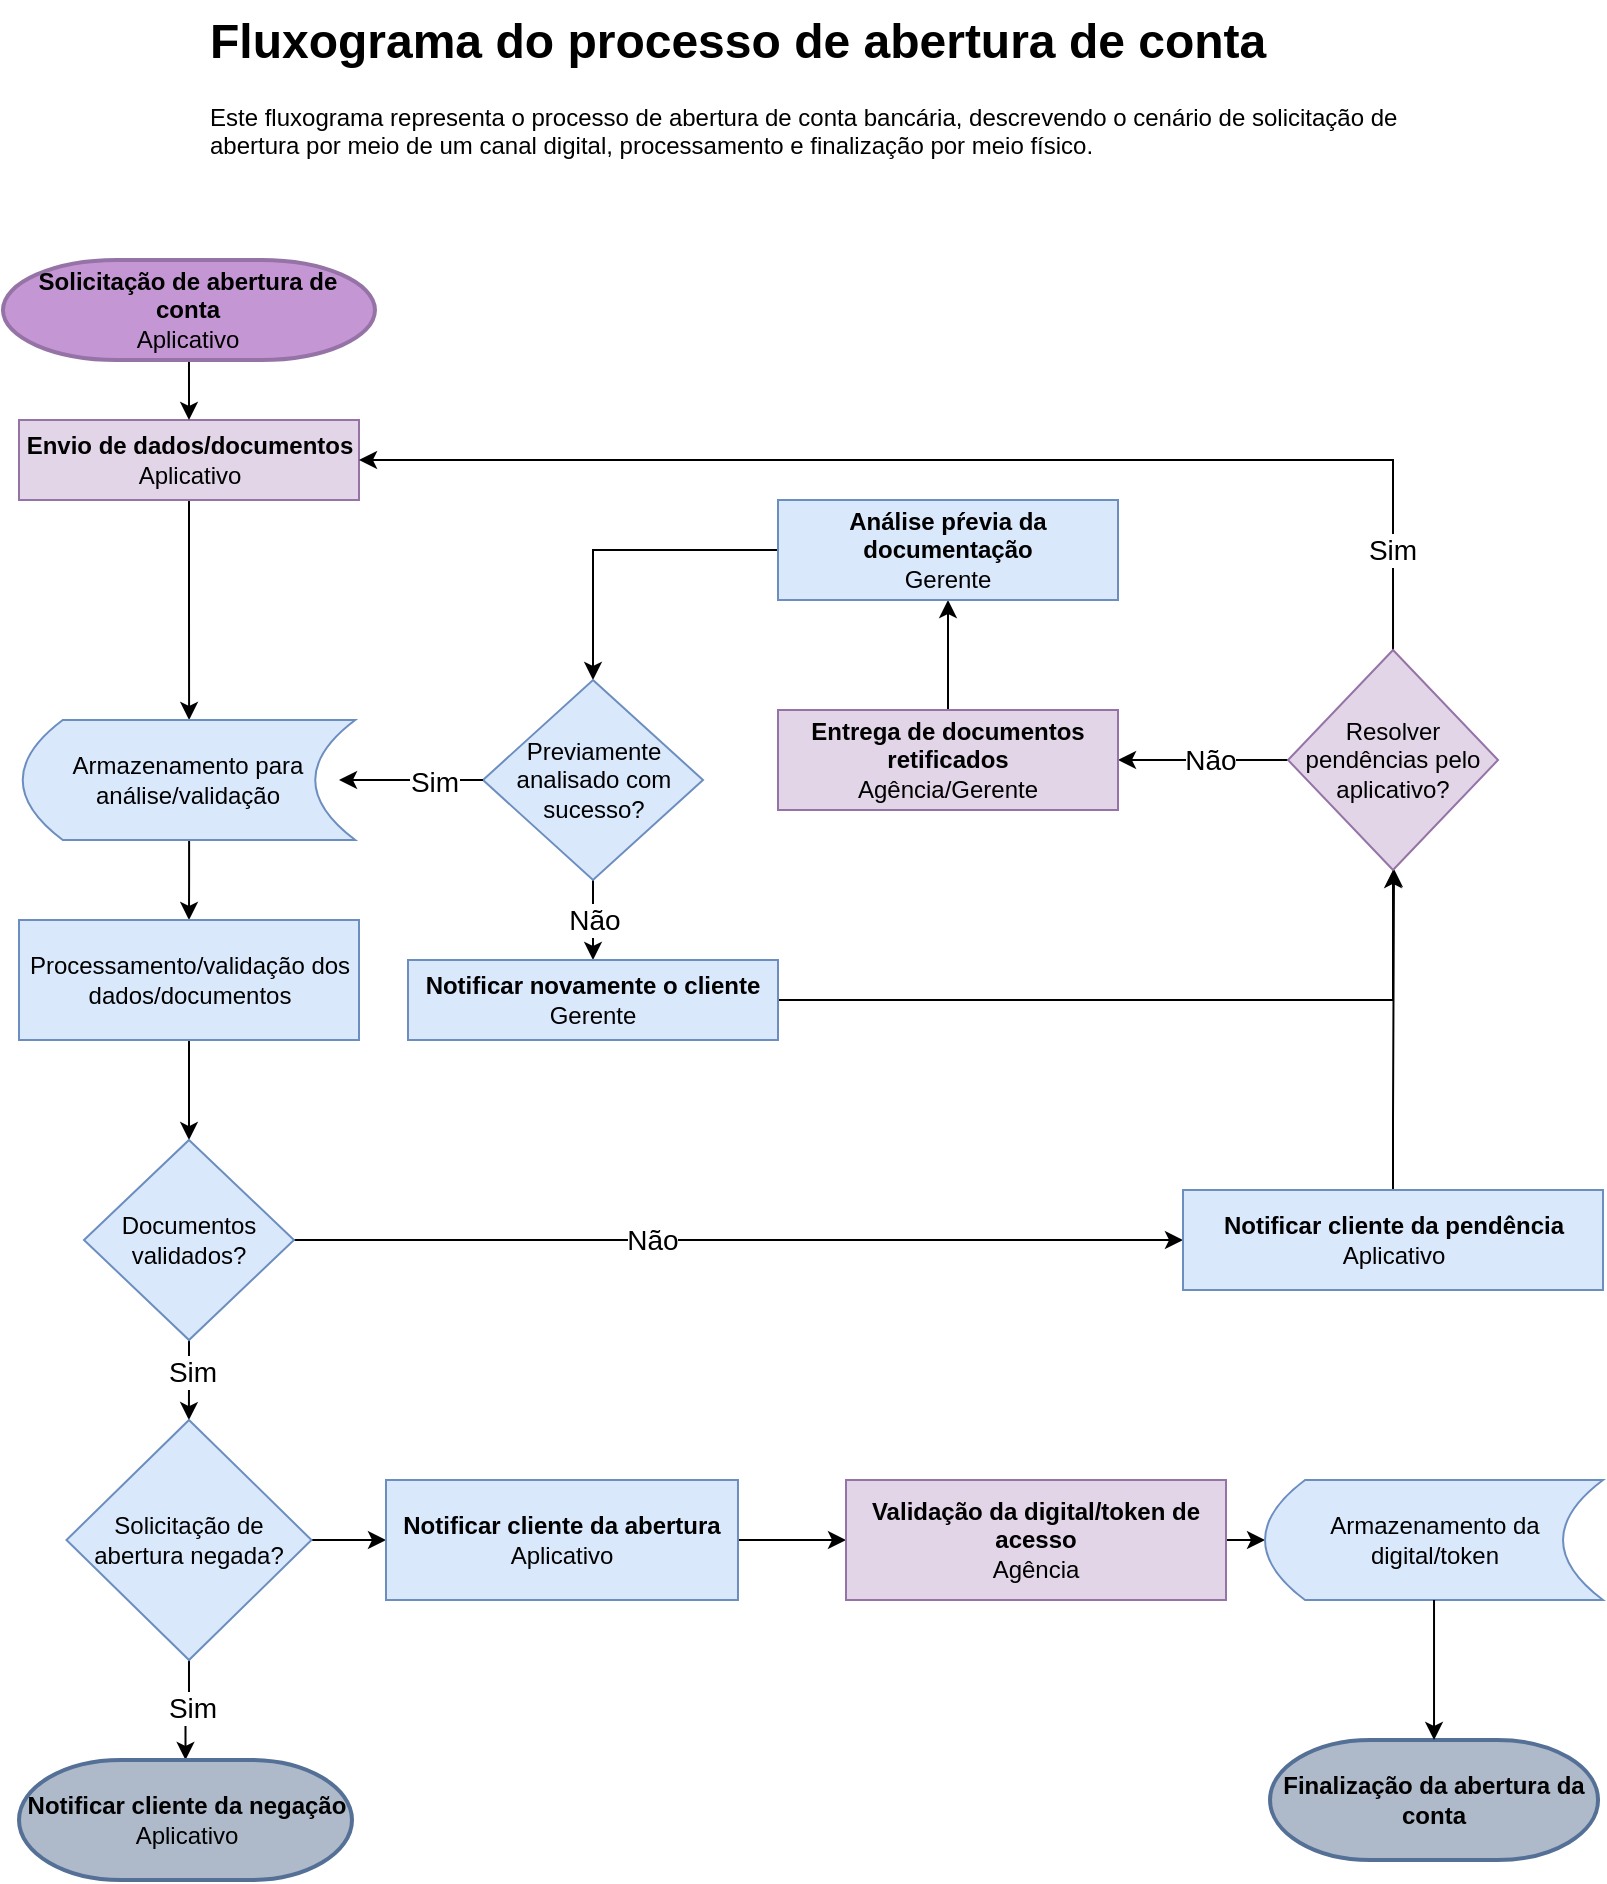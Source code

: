 <mxfile version="24.2.2" type="github">
  <diagram name="Página-1" id="sAMAr2vy35mOlVUHSsa4">
    <mxGraphModel dx="1122" dy="689" grid="1" gridSize="10" guides="1" tooltips="1" connect="1" arrows="1" fold="1" page="1" pageScale="1" pageWidth="827" pageHeight="1169" math="0" shadow="0">
      <root>
        <mxCell id="0" />
        <mxCell id="1" parent="0" />
        <mxCell id="zvZUPfMolD2kg06sg28C-1" value="&lt;h1 style=&quot;margin-top: 0px;&quot;&gt;Fluxograma do processo de abertura de conta&lt;/h1&gt;&lt;p&gt;Este fluxograma representa o processo de abertura de conta bancária, descrevendo o cenário de solicitação de abertura por meio de um canal digital, processamento e finalização por meio físico.&lt;/p&gt;" style="text;html=1;whiteSpace=wrap;overflow=hidden;rounded=0;" vertex="1" parent="1">
          <mxGeometry x="110" width="630" height="130" as="geometry" />
        </mxCell>
        <mxCell id="zvZUPfMolD2kg06sg28C-5" value="" style="edgeStyle=orthogonalEdgeStyle;rounded=0;orthogonalLoop=1;jettySize=auto;html=1;" edge="1" parent="1" source="zvZUPfMolD2kg06sg28C-3" target="zvZUPfMolD2kg06sg28C-4">
          <mxGeometry relative="1" as="geometry" />
        </mxCell>
        <mxCell id="zvZUPfMolD2kg06sg28C-3" value="&lt;b&gt;Envio de dados/documentos&lt;/b&gt;&lt;div&gt;Aplicativo&lt;/div&gt;" style="rounded=0;whiteSpace=wrap;html=1;fillColor=#e1d5e7;strokeColor=#9673a6;" vertex="1" parent="1">
          <mxGeometry x="16.5" y="210" width="170" height="40" as="geometry" />
        </mxCell>
        <mxCell id="zvZUPfMolD2kg06sg28C-7" value="" style="edgeStyle=orthogonalEdgeStyle;rounded=0;orthogonalLoop=1;jettySize=auto;html=1;" edge="1" parent="1" source="zvZUPfMolD2kg06sg28C-4" target="zvZUPfMolD2kg06sg28C-6">
          <mxGeometry relative="1" as="geometry" />
        </mxCell>
        <mxCell id="zvZUPfMolD2kg06sg28C-4" value="&lt;div style=&quot;&quot;&gt;&lt;span style=&quot;background-color: initial;&quot;&gt;Armazenamento para análise/validação&lt;/span&gt;&lt;/div&gt;" style="shape=dataStorage;whiteSpace=wrap;html=1;fixedSize=1;align=center;fillColor=#dae8fc;strokeColor=#6c8ebf;" vertex="1" parent="1">
          <mxGeometry x="18.37" y="360" width="166.25" height="60" as="geometry" />
        </mxCell>
        <mxCell id="zvZUPfMolD2kg06sg28C-9" value="" style="edgeStyle=orthogonalEdgeStyle;rounded=0;orthogonalLoop=1;jettySize=auto;html=1;" edge="1" parent="1" source="zvZUPfMolD2kg06sg28C-6" target="zvZUPfMolD2kg06sg28C-8">
          <mxGeometry relative="1" as="geometry" />
        </mxCell>
        <mxCell id="zvZUPfMolD2kg06sg28C-6" value="Processamento/validação dos dados/documentos" style="rounded=0;whiteSpace=wrap;html=1;fillColor=#dae8fc;strokeColor=#6c8ebf;" vertex="1" parent="1">
          <mxGeometry x="16.5" y="460" width="170" height="60" as="geometry" />
        </mxCell>
        <mxCell id="zvZUPfMolD2kg06sg28C-30" value="" style="edgeStyle=orthogonalEdgeStyle;rounded=0;orthogonalLoop=1;jettySize=auto;html=1;" edge="1" parent="1" source="zvZUPfMolD2kg06sg28C-8" target="zvZUPfMolD2kg06sg28C-29">
          <mxGeometry relative="1" as="geometry" />
        </mxCell>
        <mxCell id="zvZUPfMolD2kg06sg28C-31" value="&lt;font style=&quot;font-size: 14px;&quot;&gt;Sim&lt;/font&gt;" style="edgeLabel;html=1;align=center;verticalAlign=middle;resizable=0;points=[];" vertex="1" connectable="0" parent="zvZUPfMolD2kg06sg28C-30">
          <mxGeometry x="-0.21" y="1" relative="1" as="geometry">
            <mxPoint as="offset" />
          </mxGeometry>
        </mxCell>
        <mxCell id="zvZUPfMolD2kg06sg28C-33" style="edgeStyle=orthogonalEdgeStyle;rounded=0;orthogonalLoop=1;jettySize=auto;html=1;exitX=1;exitY=0.5;exitDx=0;exitDy=0;entryX=0;entryY=0.5;entryDx=0;entryDy=0;" edge="1" parent="1" source="zvZUPfMolD2kg06sg28C-8" target="zvZUPfMolD2kg06sg28C-12">
          <mxGeometry relative="1" as="geometry">
            <mxPoint x="646.5" y="720.0" as="targetPoint" />
          </mxGeometry>
        </mxCell>
        <mxCell id="zvZUPfMolD2kg06sg28C-34" value="&lt;font style=&quot;font-size: 14px;&quot;&gt;Não&lt;/font&gt;" style="edgeLabel;html=1;align=center;verticalAlign=middle;resizable=0;points=[];" vertex="1" connectable="0" parent="zvZUPfMolD2kg06sg28C-33">
          <mxGeometry x="0.067" y="-2" relative="1" as="geometry">
            <mxPoint x="-58" y="-2" as="offset" />
          </mxGeometry>
        </mxCell>
        <mxCell id="zvZUPfMolD2kg06sg28C-8" value="Documentos validados?" style="rhombus;whiteSpace=wrap;html=1;fillColor=#dae8fc;strokeColor=#6c8ebf;" vertex="1" parent="1">
          <mxGeometry x="49" y="570" width="104.99" height="100" as="geometry" />
        </mxCell>
        <mxCell id="zvZUPfMolD2kg06sg28C-16" value="" style="edgeStyle=orthogonalEdgeStyle;rounded=0;orthogonalLoop=1;jettySize=auto;html=1;exitX=0.5;exitY=0;exitDx=0;exitDy=0;" edge="1" parent="1" source="zvZUPfMolD2kg06sg28C-12" target="zvZUPfMolD2kg06sg28C-15">
          <mxGeometry relative="1" as="geometry">
            <mxPoint x="703.505" y="695.0" as="sourcePoint" />
            <Array as="points">
              <mxPoint x="704" y="560" />
              <mxPoint x="704" y="560" />
            </Array>
          </mxGeometry>
        </mxCell>
        <mxCell id="zvZUPfMolD2kg06sg28C-12" value="&lt;b&gt;Notificar cliente da pendência&lt;/b&gt;&lt;div&gt;Aplicativo&lt;/div&gt;" style="whiteSpace=wrap;html=1;fillColor=#dae8fc;strokeColor=#6c8ebf;" vertex="1" parent="1">
          <mxGeometry x="598.5" y="595" width="210.01" height="50" as="geometry" />
        </mxCell>
        <mxCell id="zvZUPfMolD2kg06sg28C-20" value="" style="edgeStyle=orthogonalEdgeStyle;rounded=0;orthogonalLoop=1;jettySize=auto;html=1;" edge="1" parent="1" source="zvZUPfMolD2kg06sg28C-15" target="zvZUPfMolD2kg06sg28C-19">
          <mxGeometry relative="1" as="geometry" />
        </mxCell>
        <mxCell id="zvZUPfMolD2kg06sg28C-51" value="&lt;font style=&quot;font-size: 14px;&quot;&gt;Não&lt;/font&gt;" style="edgeLabel;html=1;align=center;verticalAlign=middle;resizable=0;points=[];" vertex="1" connectable="0" parent="zvZUPfMolD2kg06sg28C-20">
          <mxGeometry x="-0.085" y="3" relative="1" as="geometry">
            <mxPoint y="-3" as="offset" />
          </mxGeometry>
        </mxCell>
        <mxCell id="zvZUPfMolD2kg06sg28C-49" style="edgeStyle=orthogonalEdgeStyle;rounded=0;orthogonalLoop=1;jettySize=auto;html=1;exitX=0.5;exitY=0;exitDx=0;exitDy=0;entryX=1;entryY=0.5;entryDx=0;entryDy=0;" edge="1" parent="1" source="zvZUPfMolD2kg06sg28C-15" target="zvZUPfMolD2kg06sg28C-3">
          <mxGeometry relative="1" as="geometry" />
        </mxCell>
        <mxCell id="zvZUPfMolD2kg06sg28C-50" value="&lt;font style=&quot;font-size: 14px;&quot;&gt;Sim&lt;/font&gt;" style="edgeLabel;html=1;align=center;verticalAlign=middle;resizable=0;points=[];" vertex="1" connectable="0" parent="zvZUPfMolD2kg06sg28C-49">
          <mxGeometry x="-0.018" y="-3" relative="1" as="geometry">
            <mxPoint x="205" y="48" as="offset" />
          </mxGeometry>
        </mxCell>
        <mxCell id="zvZUPfMolD2kg06sg28C-15" value="Resolver pendências pelo aplicativo?" style="rhombus;whiteSpace=wrap;html=1;fillColor=#e1d5e7;strokeColor=#9673a6;" vertex="1" parent="1">
          <mxGeometry x="651.01" y="325" width="105" height="110" as="geometry" />
        </mxCell>
        <mxCell id="zvZUPfMolD2kg06sg28C-22" value="" style="edgeStyle=orthogonalEdgeStyle;rounded=0;orthogonalLoop=1;jettySize=auto;html=1;" edge="1" parent="1" source="zvZUPfMolD2kg06sg28C-19" target="zvZUPfMolD2kg06sg28C-21">
          <mxGeometry relative="1" as="geometry" />
        </mxCell>
        <mxCell id="zvZUPfMolD2kg06sg28C-19" value="&lt;b&gt;Entrega de documentos retificados&lt;/b&gt;&lt;div&gt;Agência/Gerente&lt;/div&gt;" style="whiteSpace=wrap;html=1;fillColor=#e1d5e7;strokeColor=#9673a6;" vertex="1" parent="1">
          <mxGeometry x="396" y="355" width="170" height="50" as="geometry" />
        </mxCell>
        <mxCell id="zvZUPfMolD2kg06sg28C-24" value="" style="edgeStyle=orthogonalEdgeStyle;rounded=0;orthogonalLoop=1;jettySize=auto;html=1;" edge="1" parent="1" source="zvZUPfMolD2kg06sg28C-21" target="zvZUPfMolD2kg06sg28C-23">
          <mxGeometry relative="1" as="geometry" />
        </mxCell>
        <mxCell id="zvZUPfMolD2kg06sg28C-21" value="&lt;b&gt;Análise pŕevia da documentação&lt;/b&gt;&lt;div&gt;Gerente&lt;/div&gt;" style="whiteSpace=wrap;html=1;fillColor=#dae8fc;strokeColor=#6c8ebf;" vertex="1" parent="1">
          <mxGeometry x="396" y="250" width="170" height="50" as="geometry" />
        </mxCell>
        <mxCell id="zvZUPfMolD2kg06sg28C-38" value="" style="edgeStyle=orthogonalEdgeStyle;rounded=0;orthogonalLoop=1;jettySize=auto;html=1;" edge="1" parent="1" source="zvZUPfMolD2kg06sg28C-23" target="zvZUPfMolD2kg06sg28C-37">
          <mxGeometry relative="1" as="geometry" />
        </mxCell>
        <mxCell id="zvZUPfMolD2kg06sg28C-39" value="&lt;font style=&quot;font-size: 14px;&quot;&gt;Não&lt;/font&gt;" style="edgeLabel;html=1;align=center;verticalAlign=middle;resizable=0;points=[];" vertex="1" connectable="0" parent="zvZUPfMolD2kg06sg28C-38">
          <mxGeometry x="-0.194" y="3" relative="1" as="geometry">
            <mxPoint x="-3" y="4" as="offset" />
          </mxGeometry>
        </mxCell>
        <mxCell id="zvZUPfMolD2kg06sg28C-23" value="Previamente analisado com sucesso?" style="rhombus;whiteSpace=wrap;html=1;fillColor=#dae8fc;strokeColor=#6c8ebf;" vertex="1" parent="1">
          <mxGeometry x="248.5" y="340" width="110" height="100" as="geometry" />
        </mxCell>
        <mxCell id="zvZUPfMolD2kg06sg28C-52" style="edgeStyle=orthogonalEdgeStyle;rounded=0;orthogonalLoop=1;jettySize=auto;html=1;exitX=0.5;exitY=1;exitDx=0;exitDy=0;" edge="1" parent="1" source="zvZUPfMolD2kg06sg28C-29" target="zvZUPfMolD2kg06sg28C-44">
          <mxGeometry relative="1" as="geometry" />
        </mxCell>
        <mxCell id="zvZUPfMolD2kg06sg28C-53" value="&lt;font style=&quot;font-size: 14px;&quot;&gt;Sim&lt;/font&gt;" style="edgeLabel;html=1;align=center;verticalAlign=middle;resizable=0;points=[];" vertex="1" connectable="0" parent="zvZUPfMolD2kg06sg28C-52">
          <mxGeometry x="-0.068" y="1" relative="1" as="geometry">
            <mxPoint as="offset" />
          </mxGeometry>
        </mxCell>
        <mxCell id="zvZUPfMolD2kg06sg28C-55" value="" style="edgeStyle=orthogonalEdgeStyle;rounded=0;orthogonalLoop=1;jettySize=auto;html=1;" edge="1" parent="1" source="zvZUPfMolD2kg06sg28C-29" target="zvZUPfMolD2kg06sg28C-54">
          <mxGeometry relative="1" as="geometry" />
        </mxCell>
        <mxCell id="zvZUPfMolD2kg06sg28C-29" value="Solicitação de abertura negada?" style="rhombus;whiteSpace=wrap;html=1;fillColor=#dae8fc;strokeColor=#6c8ebf;" vertex="1" parent="1">
          <mxGeometry x="40.24" y="710" width="122.51" height="120" as="geometry" />
        </mxCell>
        <mxCell id="zvZUPfMolD2kg06sg28C-35" style="edgeStyle=orthogonalEdgeStyle;rounded=0;orthogonalLoop=1;jettySize=auto;html=1;exitX=0;exitY=0.5;exitDx=0;exitDy=0;" edge="1" parent="1" source="zvZUPfMolD2kg06sg28C-23">
          <mxGeometry relative="1" as="geometry">
            <mxPoint x="176.5" y="390" as="targetPoint" />
          </mxGeometry>
        </mxCell>
        <mxCell id="zvZUPfMolD2kg06sg28C-36" value="&lt;font style=&quot;font-size: 14px;&quot;&gt;Sim&lt;/font&gt;" style="edgeLabel;html=1;align=center;verticalAlign=middle;resizable=0;points=[];" vertex="1" connectable="0" parent="zvZUPfMolD2kg06sg28C-35">
          <mxGeometry x="0.029" y="2" relative="1" as="geometry">
            <mxPoint x="12" y="-2" as="offset" />
          </mxGeometry>
        </mxCell>
        <mxCell id="zvZUPfMolD2kg06sg28C-40" style="edgeStyle=orthogonalEdgeStyle;rounded=0;orthogonalLoop=1;jettySize=auto;html=1;exitX=1;exitY=0.5;exitDx=0;exitDy=0;" edge="1" parent="1" source="zvZUPfMolD2kg06sg28C-37" target="zvZUPfMolD2kg06sg28C-15">
          <mxGeometry relative="1" as="geometry">
            <mxPoint x="708.5" y="550" as="targetPoint" />
          </mxGeometry>
        </mxCell>
        <mxCell id="zvZUPfMolD2kg06sg28C-37" value="&lt;b&gt;Notificar novamente o cliente&lt;/b&gt;&lt;div&gt;Gerente&lt;/div&gt;" style="whiteSpace=wrap;html=1;fillColor=#dae8fc;strokeColor=#6c8ebf;" vertex="1" parent="1">
          <mxGeometry x="211" y="480" width="185" height="40" as="geometry" />
        </mxCell>
        <mxCell id="zvZUPfMolD2kg06sg28C-48" style="edgeStyle=orthogonalEdgeStyle;rounded=0;orthogonalLoop=1;jettySize=auto;html=1;exitX=0.5;exitY=1;exitDx=0;exitDy=0;exitPerimeter=0;" edge="1" parent="1" source="zvZUPfMolD2kg06sg28C-43" target="zvZUPfMolD2kg06sg28C-3">
          <mxGeometry relative="1" as="geometry" />
        </mxCell>
        <mxCell id="zvZUPfMolD2kg06sg28C-43" value="&lt;b&gt;Solicitação de abertura de conta&lt;/b&gt;&lt;div&gt;Aplicativo&lt;/div&gt;" style="strokeWidth=2;html=1;shape=mxgraph.flowchart.terminator;whiteSpace=wrap;fillColor=#C596D4;strokeColor=#9673a6;shadow=0;perimeterSpacing=0;fillStyle=solid;" vertex="1" parent="1">
          <mxGeometry x="8.49" y="130" width="186" height="50" as="geometry" />
        </mxCell>
        <mxCell id="zvZUPfMolD2kg06sg28C-44" value="&lt;b&gt;Notificar cliente da negação&lt;/b&gt;&lt;div&gt;Aplicativo&lt;/div&gt;" style="strokeWidth=2;html=1;shape=mxgraph.flowchart.terminator;whiteSpace=wrap;fillColor=#AEB9C9;strokeColor=#557096;" vertex="1" parent="1">
          <mxGeometry x="16.5" y="880" width="166.5" height="60" as="geometry" />
        </mxCell>
        <mxCell id="zvZUPfMolD2kg06sg28C-58" style="edgeStyle=orthogonalEdgeStyle;rounded=0;orthogonalLoop=1;jettySize=auto;html=1;exitX=1;exitY=0.5;exitDx=0;exitDy=0;entryX=0;entryY=0.5;entryDx=0;entryDy=0;" edge="1" parent="1" source="zvZUPfMolD2kg06sg28C-54" target="zvZUPfMolD2kg06sg28C-57">
          <mxGeometry relative="1" as="geometry" />
        </mxCell>
        <mxCell id="zvZUPfMolD2kg06sg28C-54" value="&lt;b&gt;Notificar cliente da abertura&lt;/b&gt;&lt;div&gt;Aplicativo&lt;/div&gt;" style="whiteSpace=wrap;html=1;fillColor=#dae8fc;strokeColor=#6c8ebf;" vertex="1" parent="1">
          <mxGeometry x="200" y="740" width="175.99" height="60" as="geometry" />
        </mxCell>
        <mxCell id="zvZUPfMolD2kg06sg28C-56" value="&lt;b&gt;Finalização da abertura da conta&lt;/b&gt;" style="strokeWidth=2;html=1;shape=mxgraph.flowchart.terminator;whiteSpace=wrap;strokeColor=#557096;align=center;verticalAlign=middle;fontFamily=Helvetica;fontSize=12;fontColor=default;fillColor=#AEB9C9;" vertex="1" parent="1">
          <mxGeometry x="642.01" y="870" width="164.02" height="60" as="geometry" />
        </mxCell>
        <mxCell id="zvZUPfMolD2kg06sg28C-60" style="edgeStyle=orthogonalEdgeStyle;rounded=0;orthogonalLoop=1;jettySize=auto;html=1;exitX=1;exitY=0.5;exitDx=0;exitDy=0;entryX=0;entryY=0.5;entryDx=0;entryDy=0;" edge="1" parent="1" source="zvZUPfMolD2kg06sg28C-57" target="zvZUPfMolD2kg06sg28C-59">
          <mxGeometry relative="1" as="geometry" />
        </mxCell>
        <mxCell id="zvZUPfMolD2kg06sg28C-57" value="&lt;b&gt;Validação da digital/token de acesso&lt;/b&gt;&lt;div&gt;Agência&lt;/div&gt;" style="rounded=0;whiteSpace=wrap;html=1;fillColor=#e1d5e7;strokeColor=#9673a6;" vertex="1" parent="1">
          <mxGeometry x="430" y="740" width="190" height="60" as="geometry" />
        </mxCell>
        <mxCell id="zvZUPfMolD2kg06sg28C-59" value="Armazenamento da digital/token" style="shape=dataStorage;whiteSpace=wrap;html=1;fixedSize=1;fillColor=#dae8fc;strokeColor=#6c8ebf;" vertex="1" parent="1">
          <mxGeometry x="639.52" y="740" width="168.99" height="60" as="geometry" />
        </mxCell>
        <mxCell id="zvZUPfMolD2kg06sg28C-61" style="edgeStyle=orthogonalEdgeStyle;rounded=0;orthogonalLoop=1;jettySize=auto;html=1;exitX=0.5;exitY=1;exitDx=0;exitDy=0;entryX=0.5;entryY=0;entryDx=0;entryDy=0;entryPerimeter=0;" edge="1" parent="1" source="zvZUPfMolD2kg06sg28C-59" target="zvZUPfMolD2kg06sg28C-56">
          <mxGeometry relative="1" as="geometry" />
        </mxCell>
      </root>
    </mxGraphModel>
  </diagram>
</mxfile>
